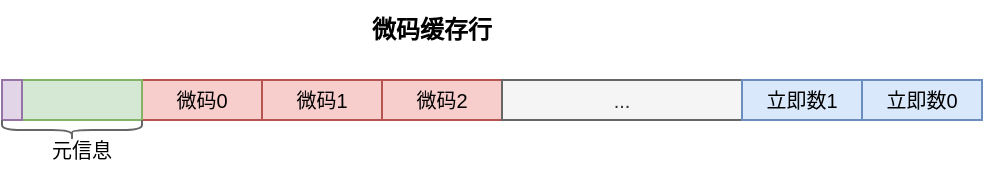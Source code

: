 <mxfile>
    <diagram id="51rfdcTQciJFHXt1mYzN" name="Page-1">
        <mxGraphModel dx="681" dy="424" grid="1" gridSize="10" guides="0" tooltips="1" connect="1" arrows="1" fold="1" page="1" pageScale="1" pageWidth="850" pageHeight="1100" math="0" shadow="0">
            <root>
                <mxCell id="0"/>
                <mxCell id="1" parent="0"/>
                <mxCell id="1CFGk_sMDlgsf0Qjuxhe-18" value="&lt;b style=&quot;border-color: var(--border-color);&quot;&gt;微码缓存行&lt;/b&gt;" style="text;html=1;strokeColor=none;fillColor=none;align=center;verticalAlign=middle;whiteSpace=wrap;rounded=0;fontFamily=mono;" parent="1" vertex="1">
                    <mxGeometry x="210" y="280" width="110" height="30" as="geometry"/>
                </mxCell>
                <mxCell id="4" value="&lt;font style=&quot;font-size: 10px;&quot; face=&quot;Helvetica&quot;&gt;微码0&lt;/font&gt;" style="rounded=0;whiteSpace=wrap;html=1;fontFamily=mono;fillColor=#f8cecc;strokeColor=#b85450;gradientColor=none;gradientDirection=west;" vertex="1" parent="1">
                    <mxGeometry x="120" y="320" width="60" height="20" as="geometry"/>
                </mxCell>
                <mxCell id="5" value="&lt;font face=&quot;Helvetica&quot;&gt;&lt;span style=&quot;font-size: 10px;&quot;&gt;微码1&lt;/span&gt;&lt;/font&gt;" style="rounded=0;whiteSpace=wrap;html=1;fontFamily=mono;fillColor=#f8cecc;strokeColor=#b85450;gradientColor=none;gradientDirection=west;" vertex="1" parent="1">
                    <mxGeometry x="180" y="320" width="60" height="20" as="geometry"/>
                </mxCell>
                <mxCell id="6" value="&lt;font style=&quot;font-size: 10px;&quot; face=&quot;Helvetica&quot;&gt;微码2&lt;/font&gt;" style="rounded=0;whiteSpace=wrap;html=1;fontFamily=mono;fillColor=#f8cecc;strokeColor=#b85450;gradientColor=none;gradientDirection=west;" vertex="1" parent="1">
                    <mxGeometry x="240" y="320" width="60" height="20" as="geometry"/>
                </mxCell>
                <mxCell id="7" value="&lt;font face=&quot;Helvetica&quot;&gt;&lt;span style=&quot;font-size: 10px;&quot;&gt;...&lt;/span&gt;&lt;/font&gt;" style="rounded=0;whiteSpace=wrap;html=1;fontFamily=mono;fillColor=#f5f5f5;strokeColor=#666666;gradientDirection=west;fontColor=#333333;" vertex="1" parent="1">
                    <mxGeometry x="300" y="320" width="120" height="20" as="geometry"/>
                </mxCell>
                <mxCell id="9" value="&lt;font style=&quot;font-size: 10px;&quot; face=&quot;Helvetica&quot;&gt;立即数1&lt;/font&gt;" style="rounded=0;whiteSpace=wrap;html=1;fontFamily=mono;fillColor=#dae8fc;strokeColor=#6c8ebf;gradientDirection=west;" vertex="1" parent="1">
                    <mxGeometry x="420" y="320" width="60" height="20" as="geometry"/>
                </mxCell>
                <mxCell id="10" value="&lt;font style=&quot;font-size: 10px;&quot; face=&quot;Helvetica&quot;&gt;立即数0&lt;/font&gt;" style="rounded=0;whiteSpace=wrap;html=1;fontFamily=mono;fillColor=#dae8fc;strokeColor=#6c8ebf;gradientDirection=west;" vertex="1" parent="1">
                    <mxGeometry x="480" y="320" width="60" height="20" as="geometry"/>
                </mxCell>
                <mxCell id="12" value="" style="rounded=0;whiteSpace=wrap;html=1;fontFamily=mono;fillColor=#d5e8d4;strokeColor=#82b366;gradientDirection=west;" vertex="1" parent="1">
                    <mxGeometry x="60" y="320" width="60" height="20" as="geometry"/>
                </mxCell>
                <mxCell id="13" value="" style="rounded=0;whiteSpace=wrap;html=1;fontFamily=mono;fillColor=#e1d5e7;strokeColor=#9673a6;gradientDirection=west;" vertex="1" parent="1">
                    <mxGeometry x="50" y="320" width="10" height="20" as="geometry"/>
                </mxCell>
                <mxCell id="14" value="" style="shape=curlyBracket;whiteSpace=wrap;html=1;rounded=1;labelPosition=left;verticalLabelPosition=middle;align=right;verticalAlign=middle;fillColor=#f5f5f5;fontColor=#333333;strokeColor=#666666;direction=north;" vertex="1" parent="1">
                    <mxGeometry x="50" y="340" width="70" height="10" as="geometry"/>
                </mxCell>
                <mxCell id="15" value="&lt;font style=&quot;font-size: 10px;&quot;&gt;元信息&lt;/font&gt;" style="text;html=1;strokeColor=none;fillColor=none;align=center;verticalAlign=middle;whiteSpace=wrap;rounded=0;" vertex="1" parent="1">
                    <mxGeometry x="60" y="340" width="60" height="30" as="geometry"/>
                </mxCell>
            </root>
        </mxGraphModel>
    </diagram>
</mxfile>